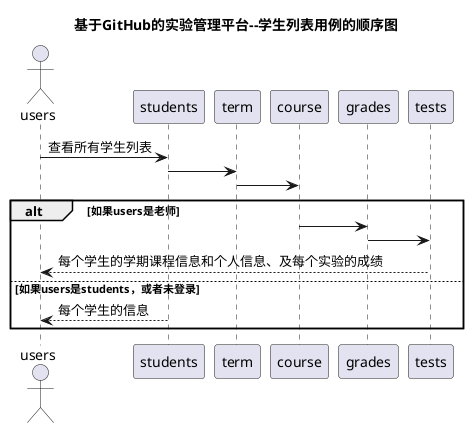 @startuml
title 基于GitHub的实验管理平台--学生列表用例的顺序图
actor users
users -> students: 查看所有学生列表
students -> term
term -> course
alt 如果users是老师
	course -> grades
	grades -> tests
	tests --> users:每个学生的学期课程信息和个人信息、及每个实验的成绩
else 如果users是students，或者未登录
    students --> users:每个学生的信息
end
@enduml